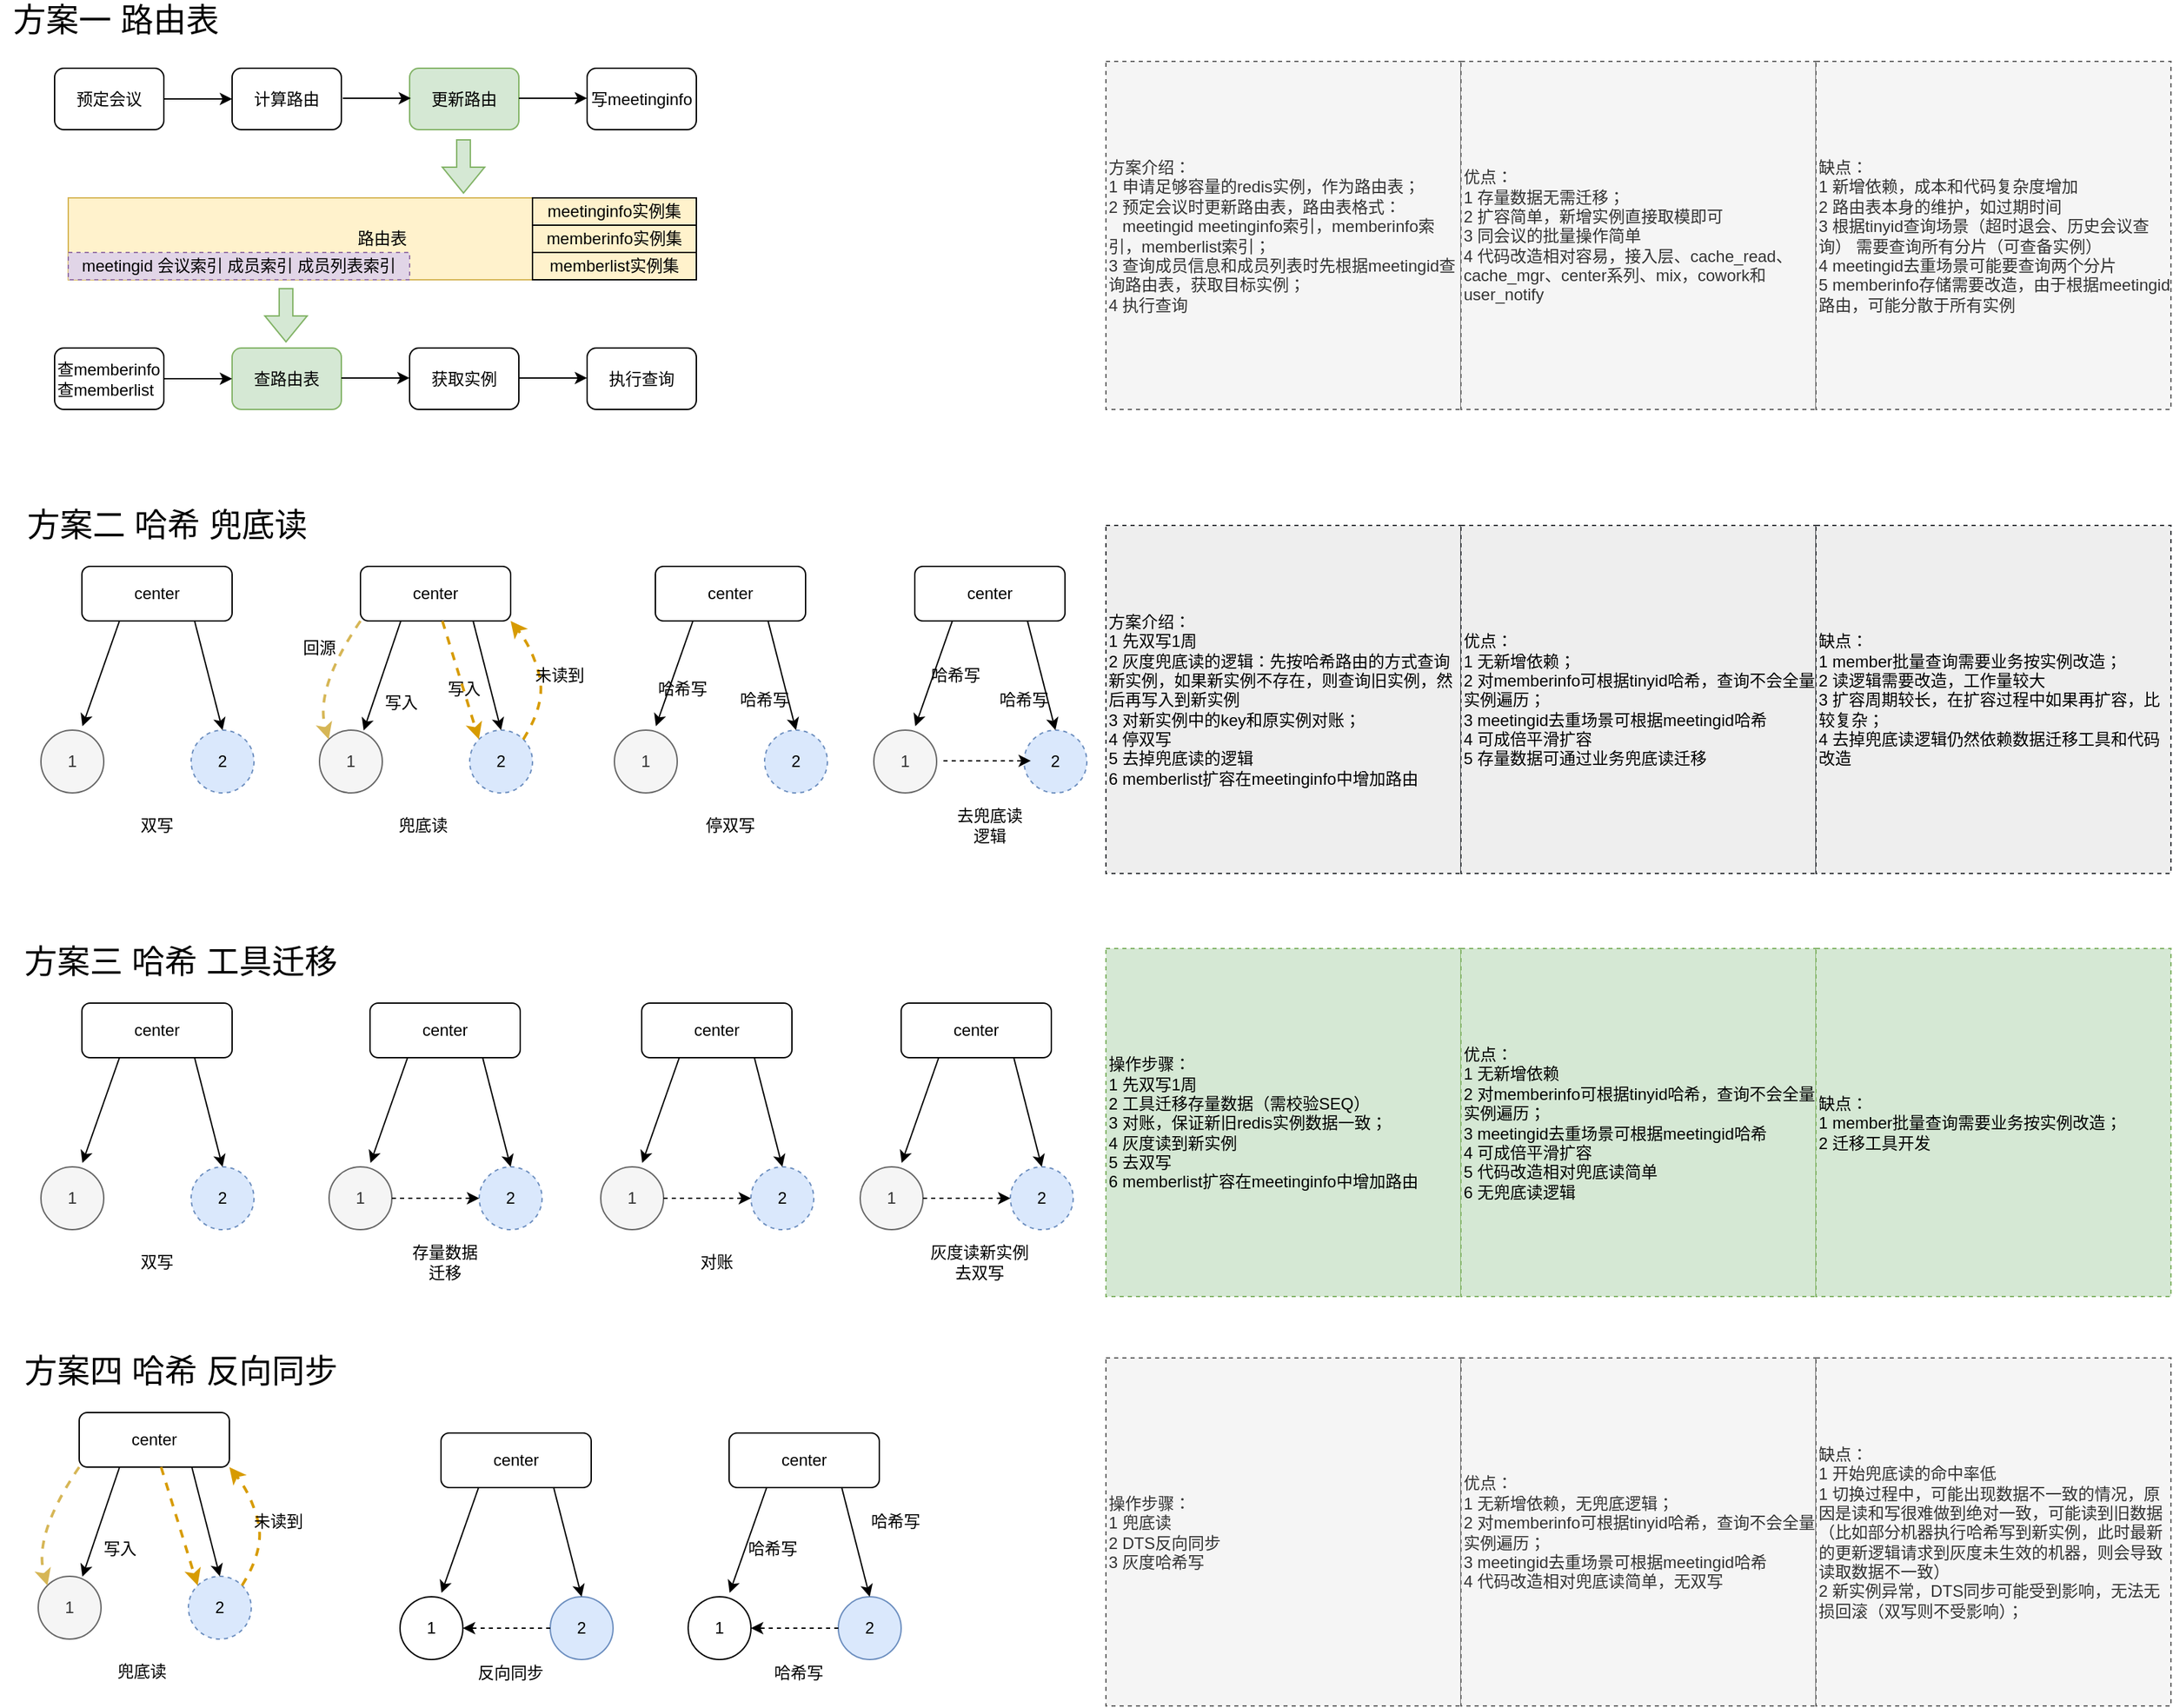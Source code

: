 <mxfile version="20.8.3" type="github">
  <diagram id="jsjYU_Txn0sp7lz1TC-h" name="第 1 页">
    <mxGraphModel dx="3185" dy="99" grid="1" gridSize="10" guides="1" tooltips="1" connect="1" arrows="1" fold="1" page="1" pageScale="1" pageWidth="827" pageHeight="1169" math="0" shadow="0">
      <root>
        <mxCell id="0" />
        <mxCell id="1" parent="0" />
        <mxCell id="DXR3qiWjVmH9UOqzKoYP-19" value="" style="rounded=0;whiteSpace=wrap;html=1;fillColor=none;strokeColor=none;dashed=1;" vertex="1" parent="1">
          <mxGeometry x="-780" y="1255" width="120" height="60" as="geometry" />
        </mxCell>
        <mxCell id="DXR3qiWjVmH9UOqzKoYP-54" value="预定会议" style="rounded=1;whiteSpace=wrap;html=1;fillColor=none;" vertex="1" parent="1">
          <mxGeometry x="-770" y="1255" width="80" height="45" as="geometry" />
        </mxCell>
        <mxCell id="DXR3qiWjVmH9UOqzKoYP-55" value="计算路由" style="rounded=1;whiteSpace=wrap;html=1;fillColor=none;" vertex="1" parent="1">
          <mxGeometry x="-640" y="1255" width="80" height="45" as="geometry" />
        </mxCell>
        <mxCell id="DXR3qiWjVmH9UOqzKoYP-56" value="更新路由" style="rounded=1;whiteSpace=wrap;html=1;fillColor=#d5e8d4;strokeColor=#82b366;" vertex="1" parent="1">
          <mxGeometry x="-510" y="1255" width="80" height="45" as="geometry" />
        </mxCell>
        <mxCell id="DXR3qiWjVmH9UOqzKoYP-57" value="写meetinginfo" style="rounded=1;whiteSpace=wrap;html=1;fillColor=none;" vertex="1" parent="1">
          <mxGeometry x="-380" y="1255" width="80" height="45" as="geometry" />
        </mxCell>
        <mxCell id="DXR3qiWjVmH9UOqzKoYP-58" value="路由表" style="rounded=0;whiteSpace=wrap;html=1;fillColor=#fff2cc;strokeColor=#d6b656;" vertex="1" parent="1">
          <mxGeometry x="-760" y="1350" width="460" height="60" as="geometry" />
        </mxCell>
        <mxCell id="DXR3qiWjVmH9UOqzKoYP-59" value="" style="shape=flexArrow;endArrow=classic;html=1;rounded=0;fillColor=#d5e8d4;strokeColor=#82b366;" edge="1" parent="1">
          <mxGeometry width="50" height="50" relative="1" as="geometry">
            <mxPoint x="-470.53" y="1307" as="sourcePoint" />
            <mxPoint x="-470.53" y="1347" as="targetPoint" />
          </mxGeometry>
        </mxCell>
        <mxCell id="DXR3qiWjVmH9UOqzKoYP-60" value="meetinginfo实例集" style="rounded=0;whiteSpace=wrap;html=1;fillColor=none;" vertex="1" parent="1">
          <mxGeometry x="-420" y="1350" width="120" height="20" as="geometry" />
        </mxCell>
        <mxCell id="DXR3qiWjVmH9UOqzKoYP-61" value="memberinfo实例集" style="rounded=0;whiteSpace=wrap;html=1;fillColor=none;" vertex="1" parent="1">
          <mxGeometry x="-420" y="1370" width="120" height="20" as="geometry" />
        </mxCell>
        <mxCell id="DXR3qiWjVmH9UOqzKoYP-62" value="memberlist实例集" style="rounded=0;whiteSpace=wrap;html=1;fillColor=none;" vertex="1" parent="1">
          <mxGeometry x="-420" y="1390" width="120" height="20" as="geometry" />
        </mxCell>
        <mxCell id="DXR3qiWjVmH9UOqzKoYP-63" value="查memberinfo查memberlist" style="rounded=1;whiteSpace=wrap;html=1;fillColor=none;align=left;" vertex="1" parent="1">
          <mxGeometry x="-770" y="1460" width="80" height="45" as="geometry" />
        </mxCell>
        <mxCell id="DXR3qiWjVmH9UOqzKoYP-64" value="查路由表" style="rounded=1;whiteSpace=wrap;html=1;fillColor=#d5e8d4;strokeColor=#82b366;" vertex="1" parent="1">
          <mxGeometry x="-640" y="1460" width="80" height="45" as="geometry" />
        </mxCell>
        <mxCell id="DXR3qiWjVmH9UOqzKoYP-65" value="" style="shape=flexArrow;endArrow=classic;html=1;rounded=0;fillColor=#d5e8d4;strokeColor=#82b366;" edge="1" parent="1">
          <mxGeometry width="50" height="50" relative="1" as="geometry">
            <mxPoint x="-600.53" y="1416" as="sourcePoint" />
            <mxPoint x="-600.53" y="1456" as="targetPoint" />
          </mxGeometry>
        </mxCell>
        <mxCell id="DXR3qiWjVmH9UOqzKoYP-66" value="meetingid 会议索引 成员索引 成员列表索引" style="rounded=0;whiteSpace=wrap;html=1;fillColor=#e1d5e7;strokeColor=#9673a6;dashed=1;" vertex="1" parent="1">
          <mxGeometry x="-760" y="1390" width="250" height="20" as="geometry" />
        </mxCell>
        <mxCell id="DXR3qiWjVmH9UOqzKoYP-67" value="" style="endArrow=classic;html=1;rounded=0;exitX=1;exitY=0.5;exitDx=0;exitDy=0;entryX=0;entryY=0.5;entryDx=0;entryDy=0;" edge="1" parent="1" source="DXR3qiWjVmH9UOqzKoYP-54" target="DXR3qiWjVmH9UOqzKoYP-55">
          <mxGeometry width="50" height="50" relative="1" as="geometry">
            <mxPoint x="-280" y="1530" as="sourcePoint" />
            <mxPoint x="-230" y="1480" as="targetPoint" />
          </mxGeometry>
        </mxCell>
        <mxCell id="DXR3qiWjVmH9UOqzKoYP-68" value="" style="endArrow=classic;html=1;rounded=0;exitX=1;exitY=0.5;exitDx=0;exitDy=0;entryX=0;entryY=0.5;entryDx=0;entryDy=0;" edge="1" parent="1">
          <mxGeometry width="50" height="50" relative="1" as="geometry">
            <mxPoint x="-559" y="1276.97" as="sourcePoint" />
            <mxPoint x="-509" y="1276.97" as="targetPoint" />
          </mxGeometry>
        </mxCell>
        <mxCell id="DXR3qiWjVmH9UOqzKoYP-69" value="" style="endArrow=classic;html=1;rounded=0;exitX=1;exitY=0.5;exitDx=0;exitDy=0;entryX=0;entryY=0.5;entryDx=0;entryDy=0;" edge="1" parent="1">
          <mxGeometry width="50" height="50" relative="1" as="geometry">
            <mxPoint x="-430" y="1276.97" as="sourcePoint" />
            <mxPoint x="-380" y="1276.97" as="targetPoint" />
          </mxGeometry>
        </mxCell>
        <mxCell id="DXR3qiWjVmH9UOqzKoYP-70" value="获取实例" style="rounded=1;whiteSpace=wrap;html=1;fillColor=none;" vertex="1" parent="1">
          <mxGeometry x="-510" y="1460" width="80" height="45" as="geometry" />
        </mxCell>
        <mxCell id="DXR3qiWjVmH9UOqzKoYP-71" value="执行查询" style="rounded=1;whiteSpace=wrap;html=1;fillColor=none;" vertex="1" parent="1">
          <mxGeometry x="-380" y="1460" width="80" height="45" as="geometry" />
        </mxCell>
        <mxCell id="DXR3qiWjVmH9UOqzKoYP-74" value="" style="endArrow=classic;html=1;rounded=0;exitX=1;exitY=0.5;exitDx=0;exitDy=0;entryX=0;entryY=0.5;entryDx=0;entryDy=0;" edge="1" parent="1" source="DXR3qiWjVmH9UOqzKoYP-63" target="DXR3qiWjVmH9UOqzKoYP-64">
          <mxGeometry width="50" height="50" relative="1" as="geometry">
            <mxPoint x="-280" y="1530" as="sourcePoint" />
            <mxPoint x="-230" y="1480" as="targetPoint" />
          </mxGeometry>
        </mxCell>
        <mxCell id="DXR3qiWjVmH9UOqzKoYP-75" value="" style="endArrow=classic;html=1;rounded=0;exitX=1;exitY=0.5;exitDx=0;exitDy=0;entryX=0;entryY=0.5;entryDx=0;entryDy=0;" edge="1" parent="1">
          <mxGeometry width="50" height="50" relative="1" as="geometry">
            <mxPoint x="-560" y="1481.97" as="sourcePoint" />
            <mxPoint x="-510" y="1481.97" as="targetPoint" />
          </mxGeometry>
        </mxCell>
        <mxCell id="DXR3qiWjVmH9UOqzKoYP-76" value="" style="endArrow=classic;html=1;rounded=0;exitX=1;exitY=0.5;exitDx=0;exitDy=0;entryX=0;entryY=0.5;entryDx=0;entryDy=0;" edge="1" parent="1">
          <mxGeometry width="50" height="50" relative="1" as="geometry">
            <mxPoint x="-430" y="1481.97" as="sourcePoint" />
            <mxPoint x="-380" y="1481.97" as="targetPoint" />
          </mxGeometry>
        </mxCell>
        <mxCell id="DXR3qiWjVmH9UOqzKoYP-77" value="center" style="rounded=1;whiteSpace=wrap;html=1;" vertex="1" parent="1">
          <mxGeometry x="-750" y="1620" width="110" height="40" as="geometry" />
        </mxCell>
        <mxCell id="DXR3qiWjVmH9UOqzKoYP-79" value="1" style="ellipse;whiteSpace=wrap;html=1;aspect=fixed;fillColor=#f5f5f5;fontColor=#333333;strokeColor=#666666;" vertex="1" parent="1">
          <mxGeometry x="-780" y="1740" width="46" height="46" as="geometry" />
        </mxCell>
        <mxCell id="DXR3qiWjVmH9UOqzKoYP-80" value="2" style="ellipse;whiteSpace=wrap;html=1;aspect=fixed;fillColor=#dae8fc;strokeColor=#6c8ebf;dashed=1;" vertex="1" parent="1">
          <mxGeometry x="-670" y="1740" width="46" height="46" as="geometry" />
        </mxCell>
        <mxCell id="DXR3qiWjVmH9UOqzKoYP-81" value="" style="endArrow=classic;html=1;rounded=0;exitX=0.25;exitY=1;exitDx=0;exitDy=0;entryX=0.66;entryY=-0.062;entryDx=0;entryDy=0;entryPerimeter=0;" edge="1" parent="1" source="DXR3qiWjVmH9UOqzKoYP-77" target="DXR3qiWjVmH9UOqzKoYP-79">
          <mxGeometry width="50" height="50" relative="1" as="geometry">
            <mxPoint x="-280" y="1620" as="sourcePoint" />
            <mxPoint x="-230" y="1570" as="targetPoint" />
          </mxGeometry>
        </mxCell>
        <mxCell id="DXR3qiWjVmH9UOqzKoYP-82" value="" style="endArrow=classic;html=1;rounded=0;exitX=0.75;exitY=1;exitDx=0;exitDy=0;entryX=0.5;entryY=0;entryDx=0;entryDy=0;" edge="1" parent="1" source="DXR3qiWjVmH9UOqzKoYP-77" target="DXR3qiWjVmH9UOqzKoYP-80">
          <mxGeometry width="50" height="50" relative="1" as="geometry">
            <mxPoint x="-712.5" y="1670" as="sourcePoint" />
            <mxPoint x="-739.64" y="1747.148" as="targetPoint" />
          </mxGeometry>
        </mxCell>
        <mxCell id="DXR3qiWjVmH9UOqzKoYP-83" value="双写" style="rounded=0;whiteSpace=wrap;html=1;fillColor=none;strokeColor=none;" vertex="1" parent="1">
          <mxGeometry x="-725" y="1800" width="60" height="20" as="geometry" />
        </mxCell>
        <mxCell id="DXR3qiWjVmH9UOqzKoYP-84" value="center" style="rounded=1;whiteSpace=wrap;html=1;fillColor=none;" vertex="1" parent="1">
          <mxGeometry x="-546" y="1620" width="110" height="40" as="geometry" />
        </mxCell>
        <mxCell id="DXR3qiWjVmH9UOqzKoYP-85" value="1" style="ellipse;whiteSpace=wrap;html=1;aspect=fixed;fillColor=#f5f5f5;fontColor=#333333;strokeColor=#666666;" vertex="1" parent="1">
          <mxGeometry x="-576" y="1740" width="46" height="46" as="geometry" />
        </mxCell>
        <mxCell id="DXR3qiWjVmH9UOqzKoYP-86" value="2" style="ellipse;whiteSpace=wrap;html=1;aspect=fixed;fillColor=#dae8fc;strokeColor=#6c8ebf;dashed=1;" vertex="1" parent="1">
          <mxGeometry x="-466" y="1740" width="46" height="46" as="geometry" />
        </mxCell>
        <mxCell id="DXR3qiWjVmH9UOqzKoYP-88" value="" style="endArrow=classic;html=1;rounded=0;exitX=0.75;exitY=1;exitDx=0;exitDy=0;entryX=0.5;entryY=0;entryDx=0;entryDy=0;" edge="1" parent="1" source="DXR3qiWjVmH9UOqzKoYP-84" target="DXR3qiWjVmH9UOqzKoYP-86">
          <mxGeometry width="50" height="50" relative="1" as="geometry">
            <mxPoint x="-508.5" y="1670" as="sourcePoint" />
            <mxPoint x="-535.64" y="1747.148" as="targetPoint" />
          </mxGeometry>
        </mxCell>
        <mxCell id="DXR3qiWjVmH9UOqzKoYP-89" value="兜底读" style="rounded=0;whiteSpace=wrap;html=1;fillColor=none;strokeColor=none;" vertex="1" parent="1">
          <mxGeometry x="-530" y="1800" width="60" height="20" as="geometry" />
        </mxCell>
        <mxCell id="DXR3qiWjVmH9UOqzKoYP-90" value="" style="curved=1;endArrow=classic;html=1;rounded=0;exitX=1;exitY=0;exitDx=0;exitDy=0;entryX=1;entryY=1;entryDx=0;entryDy=0;dashed=1;strokeWidth=2;fillColor=#ffe6cc;strokeColor=#d79b00;" edge="1" parent="1" source="DXR3qiWjVmH9UOqzKoYP-86" target="DXR3qiWjVmH9UOqzKoYP-84">
          <mxGeometry width="50" height="50" relative="1" as="geometry">
            <mxPoint x="-280" y="1620" as="sourcePoint" />
            <mxPoint x="-230" y="1570" as="targetPoint" />
            <Array as="points">
              <mxPoint x="-410" y="1720" />
              <mxPoint x="-420" y="1680" />
            </Array>
          </mxGeometry>
        </mxCell>
        <mxCell id="DXR3qiWjVmH9UOqzKoYP-91" value="" style="curved=1;endArrow=classic;html=1;rounded=0;dashed=1;exitX=0;exitY=1;exitDx=0;exitDy=0;entryX=0;entryY=0;entryDx=0;entryDy=0;strokeWidth=2;fillColor=#fff2cc;strokeColor=#d6b656;" edge="1" parent="1" source="DXR3qiWjVmH9UOqzKoYP-84" target="DXR3qiWjVmH9UOqzKoYP-85">
          <mxGeometry width="50" height="50" relative="1" as="geometry">
            <mxPoint x="-280" y="1620" as="sourcePoint" />
            <mxPoint x="-230" y="1570" as="targetPoint" />
            <Array as="points">
              <mxPoint x="-580" y="1710" />
            </Array>
          </mxGeometry>
        </mxCell>
        <mxCell id="DXR3qiWjVmH9UOqzKoYP-92" value="未读到" style="rounded=0;whiteSpace=wrap;html=1;fillColor=none;strokeColor=none;" vertex="1" parent="1">
          <mxGeometry x="-430" y="1690" width="60" height="20" as="geometry" />
        </mxCell>
        <mxCell id="DXR3qiWjVmH9UOqzKoYP-93" value="回源" style="rounded=0;whiteSpace=wrap;html=1;fillColor=none;strokeColor=none;" vertex="1" parent="1">
          <mxGeometry x="-606" y="1670" width="60" height="20" as="geometry" />
        </mxCell>
        <mxCell id="DXR3qiWjVmH9UOqzKoYP-96" value="写入" style="rounded=0;whiteSpace=wrap;html=1;fillColor=none;strokeColor=none;" vertex="1" parent="1">
          <mxGeometry x="-500" y="1700" width="60" height="20" as="geometry" />
        </mxCell>
        <mxCell id="DXR3qiWjVmH9UOqzKoYP-97" value="center" style="rounded=1;whiteSpace=wrap;html=1;fillColor=none;" vertex="1" parent="1">
          <mxGeometry x="-750" y="1940" width="110" height="40" as="geometry" />
        </mxCell>
        <mxCell id="DXR3qiWjVmH9UOqzKoYP-98" value="1" style="ellipse;whiteSpace=wrap;html=1;aspect=fixed;fillColor=#f5f5f5;fontColor=#333333;strokeColor=#666666;" vertex="1" parent="1">
          <mxGeometry x="-780" y="2060" width="46" height="46" as="geometry" />
        </mxCell>
        <mxCell id="DXR3qiWjVmH9UOqzKoYP-99" value="2" style="ellipse;whiteSpace=wrap;html=1;aspect=fixed;fillColor=#dae8fc;strokeColor=#6c8ebf;dashed=1;" vertex="1" parent="1">
          <mxGeometry x="-670" y="2060" width="46" height="46" as="geometry" />
        </mxCell>
        <mxCell id="DXR3qiWjVmH9UOqzKoYP-100" value="" style="endArrow=classic;html=1;rounded=0;exitX=0.25;exitY=1;exitDx=0;exitDy=0;entryX=0.66;entryY=-0.062;entryDx=0;entryDy=0;entryPerimeter=0;" edge="1" parent="1" source="DXR3qiWjVmH9UOqzKoYP-97" target="DXR3qiWjVmH9UOqzKoYP-98">
          <mxGeometry width="50" height="50" relative="1" as="geometry">
            <mxPoint x="-280" y="1940" as="sourcePoint" />
            <mxPoint x="-230" y="1890" as="targetPoint" />
          </mxGeometry>
        </mxCell>
        <mxCell id="DXR3qiWjVmH9UOqzKoYP-101" value="" style="endArrow=classic;html=1;rounded=0;exitX=0.75;exitY=1;exitDx=0;exitDy=0;entryX=0.5;entryY=0;entryDx=0;entryDy=0;" edge="1" parent="1" source="DXR3qiWjVmH9UOqzKoYP-97" target="DXR3qiWjVmH9UOqzKoYP-99">
          <mxGeometry width="50" height="50" relative="1" as="geometry">
            <mxPoint x="-712.5" y="1990" as="sourcePoint" />
            <mxPoint x="-739.64" y="2067.148" as="targetPoint" />
          </mxGeometry>
        </mxCell>
        <mxCell id="DXR3qiWjVmH9UOqzKoYP-102" value="双写" style="rounded=0;whiteSpace=wrap;html=1;fillColor=none;strokeColor=none;" vertex="1" parent="1">
          <mxGeometry x="-725" y="2120" width="60" height="20" as="geometry" />
        </mxCell>
        <mxCell id="DXR3qiWjVmH9UOqzKoYP-113" value="center" style="rounded=1;whiteSpace=wrap;html=1;fillColor=none;" vertex="1" parent="1">
          <mxGeometry x="-539" y="1940" width="110" height="40" as="geometry" />
        </mxCell>
        <mxCell id="DXR3qiWjVmH9UOqzKoYP-114" value="1" style="ellipse;whiteSpace=wrap;html=1;aspect=fixed;fillColor=#f5f5f5;fontColor=#333333;strokeColor=#666666;" vertex="1" parent="1">
          <mxGeometry x="-569" y="2060" width="46" height="46" as="geometry" />
        </mxCell>
        <mxCell id="DXR3qiWjVmH9UOqzKoYP-115" value="2" style="ellipse;whiteSpace=wrap;html=1;aspect=fixed;fillColor=#dae8fc;strokeColor=#6c8ebf;dashed=1;" vertex="1" parent="1">
          <mxGeometry x="-459" y="2060" width="46" height="46" as="geometry" />
        </mxCell>
        <mxCell id="DXR3qiWjVmH9UOqzKoYP-116" value="" style="endArrow=classic;html=1;rounded=0;exitX=0.25;exitY=1;exitDx=0;exitDy=0;entryX=0.66;entryY=-0.062;entryDx=0;entryDy=0;entryPerimeter=0;" edge="1" parent="1" source="DXR3qiWjVmH9UOqzKoYP-113" target="DXR3qiWjVmH9UOqzKoYP-114">
          <mxGeometry width="50" height="50" relative="1" as="geometry">
            <mxPoint x="-69" y="1940" as="sourcePoint" />
            <mxPoint x="-19" y="1890" as="targetPoint" />
          </mxGeometry>
        </mxCell>
        <mxCell id="DXR3qiWjVmH9UOqzKoYP-117" value="" style="endArrow=classic;html=1;rounded=0;exitX=0.75;exitY=1;exitDx=0;exitDy=0;entryX=0.5;entryY=0;entryDx=0;entryDy=0;" edge="1" parent="1" source="DXR3qiWjVmH9UOqzKoYP-113" target="DXR3qiWjVmH9UOqzKoYP-115">
          <mxGeometry width="50" height="50" relative="1" as="geometry">
            <mxPoint x="-501.5" y="1990" as="sourcePoint" />
            <mxPoint x="-528.64" y="2067.148" as="targetPoint" />
          </mxGeometry>
        </mxCell>
        <mxCell id="DXR3qiWjVmH9UOqzKoYP-118" value="存量数据迁移" style="rounded=0;whiteSpace=wrap;html=1;fillColor=none;strokeColor=none;" vertex="1" parent="1">
          <mxGeometry x="-514" y="2120" width="60" height="20" as="geometry" />
        </mxCell>
        <mxCell id="DXR3qiWjVmH9UOqzKoYP-120" value="" style="endArrow=classic;html=1;rounded=0;dashed=1;exitX=1;exitY=0.5;exitDx=0;exitDy=0;entryX=0;entryY=0.5;entryDx=0;entryDy=0;" edge="1" parent="1" source="DXR3qiWjVmH9UOqzKoYP-114" target="DXR3qiWjVmH9UOqzKoYP-115">
          <mxGeometry width="50" height="50" relative="1" as="geometry">
            <mxPoint x="-280" y="1900" as="sourcePoint" />
            <mxPoint x="-230" y="1850" as="targetPoint" />
          </mxGeometry>
        </mxCell>
        <mxCell id="DXR3qiWjVmH9UOqzKoYP-121" value="center" style="rounded=1;whiteSpace=wrap;html=1;fillColor=none;" vertex="1" parent="1">
          <mxGeometry x="-330" y="1620" width="110" height="40" as="geometry" />
        </mxCell>
        <mxCell id="DXR3qiWjVmH9UOqzKoYP-122" value="1" style="ellipse;whiteSpace=wrap;html=1;aspect=fixed;fillColor=#f5f5f5;fontColor=#333333;strokeColor=#666666;" vertex="1" parent="1">
          <mxGeometry x="-360" y="1740" width="46" height="46" as="geometry" />
        </mxCell>
        <mxCell id="DXR3qiWjVmH9UOqzKoYP-123" value="2" style="ellipse;whiteSpace=wrap;html=1;aspect=fixed;fillColor=#dae8fc;strokeColor=#6c8ebf;dashed=1;" vertex="1" parent="1">
          <mxGeometry x="-250" y="1740" width="46" height="46" as="geometry" />
        </mxCell>
        <mxCell id="DXR3qiWjVmH9UOqzKoYP-124" value="" style="endArrow=classic;html=1;rounded=0;exitX=0.25;exitY=1;exitDx=0;exitDy=0;entryX=0.66;entryY=-0.062;entryDx=0;entryDy=0;entryPerimeter=0;" edge="1" parent="1" source="DXR3qiWjVmH9UOqzKoYP-121" target="DXR3qiWjVmH9UOqzKoYP-122">
          <mxGeometry width="50" height="50" relative="1" as="geometry">
            <mxPoint x="140" y="1620" as="sourcePoint" />
            <mxPoint x="190" y="1570" as="targetPoint" />
          </mxGeometry>
        </mxCell>
        <mxCell id="DXR3qiWjVmH9UOqzKoYP-125" value="" style="endArrow=classic;html=1;rounded=0;exitX=0.75;exitY=1;exitDx=0;exitDy=0;entryX=0.5;entryY=0;entryDx=0;entryDy=0;" edge="1" parent="1" source="DXR3qiWjVmH9UOqzKoYP-121" target="DXR3qiWjVmH9UOqzKoYP-123">
          <mxGeometry width="50" height="50" relative="1" as="geometry">
            <mxPoint x="-292.5" y="1670" as="sourcePoint" />
            <mxPoint x="-319.64" y="1747.148" as="targetPoint" />
          </mxGeometry>
        </mxCell>
        <mxCell id="DXR3qiWjVmH9UOqzKoYP-126" value="停双写" style="rounded=0;whiteSpace=wrap;html=1;fillColor=none;strokeColor=none;" vertex="1" parent="1">
          <mxGeometry x="-305" y="1800" width="60" height="20" as="geometry" />
        </mxCell>
        <mxCell id="DXR3qiWjVmH9UOqzKoYP-127" value="center" style="rounded=1;whiteSpace=wrap;html=1;fillColor=none;" vertex="1" parent="1">
          <mxGeometry x="-340" y="1940" width="110" height="40" as="geometry" />
        </mxCell>
        <mxCell id="DXR3qiWjVmH9UOqzKoYP-128" value="1" style="ellipse;whiteSpace=wrap;html=1;aspect=fixed;fillColor=#f5f5f5;fontColor=#333333;strokeColor=#666666;" vertex="1" parent="1">
          <mxGeometry x="-370" y="2060" width="46" height="46" as="geometry" />
        </mxCell>
        <mxCell id="DXR3qiWjVmH9UOqzKoYP-129" value="2" style="ellipse;whiteSpace=wrap;html=1;aspect=fixed;fillColor=#dae8fc;strokeColor=#6c8ebf;dashed=1;" vertex="1" parent="1">
          <mxGeometry x="-260" y="2060" width="46" height="46" as="geometry" />
        </mxCell>
        <mxCell id="DXR3qiWjVmH9UOqzKoYP-130" value="" style="endArrow=classic;html=1;rounded=0;exitX=0.25;exitY=1;exitDx=0;exitDy=0;entryX=0.66;entryY=-0.062;entryDx=0;entryDy=0;entryPerimeter=0;" edge="1" parent="1" source="DXR3qiWjVmH9UOqzKoYP-127" target="DXR3qiWjVmH9UOqzKoYP-128">
          <mxGeometry width="50" height="50" relative="1" as="geometry">
            <mxPoint x="130" y="1940" as="sourcePoint" />
            <mxPoint x="180" y="1890" as="targetPoint" />
          </mxGeometry>
        </mxCell>
        <mxCell id="DXR3qiWjVmH9UOqzKoYP-131" value="" style="endArrow=classic;html=1;rounded=0;exitX=0.75;exitY=1;exitDx=0;exitDy=0;entryX=0.5;entryY=0;entryDx=0;entryDy=0;" edge="1" parent="1" source="DXR3qiWjVmH9UOqzKoYP-127" target="DXR3qiWjVmH9UOqzKoYP-129">
          <mxGeometry width="50" height="50" relative="1" as="geometry">
            <mxPoint x="-302.5" y="1990" as="sourcePoint" />
            <mxPoint x="-329.64" y="2067.148" as="targetPoint" />
          </mxGeometry>
        </mxCell>
        <mxCell id="DXR3qiWjVmH9UOqzKoYP-132" value="对账" style="rounded=0;whiteSpace=wrap;html=1;fillColor=none;strokeColor=none;" vertex="1" parent="1">
          <mxGeometry x="-315" y="2120" width="60" height="20" as="geometry" />
        </mxCell>
        <mxCell id="DXR3qiWjVmH9UOqzKoYP-133" value="" style="endArrow=classic;html=1;rounded=0;dashed=1;exitX=1;exitY=0.5;exitDx=0;exitDy=0;entryX=0;entryY=0.5;entryDx=0;entryDy=0;" edge="1" parent="1" source="DXR3qiWjVmH9UOqzKoYP-128" target="DXR3qiWjVmH9UOqzKoYP-129">
          <mxGeometry width="50" height="50" relative="1" as="geometry">
            <mxPoint x="-81" y="1900" as="sourcePoint" />
            <mxPoint x="-31" y="1850" as="targetPoint" />
          </mxGeometry>
        </mxCell>
        <mxCell id="DXR3qiWjVmH9UOqzKoYP-134" value="center" style="rounded=1;whiteSpace=wrap;html=1;fillColor=none;" vertex="1" parent="1">
          <mxGeometry x="-140" y="1620" width="110" height="40" as="geometry" />
        </mxCell>
        <mxCell id="DXR3qiWjVmH9UOqzKoYP-135" value="1" style="ellipse;whiteSpace=wrap;html=1;aspect=fixed;fillColor=#f5f5f5;fontColor=#333333;strokeColor=#666666;" vertex="1" parent="1">
          <mxGeometry x="-170" y="1740" width="46" height="46" as="geometry" />
        </mxCell>
        <mxCell id="DXR3qiWjVmH9UOqzKoYP-136" value="2" style="ellipse;whiteSpace=wrap;html=1;aspect=fixed;fillColor=#dae8fc;strokeColor=#6c8ebf;dashed=1;" vertex="1" parent="1">
          <mxGeometry x="-60" y="1740" width="46" height="46" as="geometry" />
        </mxCell>
        <mxCell id="DXR3qiWjVmH9UOqzKoYP-137" value="" style="endArrow=classic;html=1;rounded=0;exitX=0.25;exitY=1;exitDx=0;exitDy=0;entryX=0.66;entryY=-0.062;entryDx=0;entryDy=0;entryPerimeter=0;" edge="1" parent="1" source="DXR3qiWjVmH9UOqzKoYP-134" target="DXR3qiWjVmH9UOqzKoYP-135">
          <mxGeometry width="50" height="50" relative="1" as="geometry">
            <mxPoint x="330" y="1620" as="sourcePoint" />
            <mxPoint x="380" y="1570" as="targetPoint" />
          </mxGeometry>
        </mxCell>
        <mxCell id="DXR3qiWjVmH9UOqzKoYP-138" value="" style="endArrow=classic;html=1;rounded=0;exitX=0.75;exitY=1;exitDx=0;exitDy=0;entryX=0.5;entryY=0;entryDx=0;entryDy=0;" edge="1" parent="1" source="DXR3qiWjVmH9UOqzKoYP-134" target="DXR3qiWjVmH9UOqzKoYP-136">
          <mxGeometry width="50" height="50" relative="1" as="geometry">
            <mxPoint x="-102.5" y="1670" as="sourcePoint" />
            <mxPoint x="-129.64" y="1747.148" as="targetPoint" />
          </mxGeometry>
        </mxCell>
        <mxCell id="DXR3qiWjVmH9UOqzKoYP-139" value="去兜底读逻辑" style="rounded=0;whiteSpace=wrap;html=1;fillColor=none;strokeColor=none;" vertex="1" parent="1">
          <mxGeometry x="-115" y="1800" width="60" height="20" as="geometry" />
        </mxCell>
        <mxCell id="DXR3qiWjVmH9UOqzKoYP-140" value="" style="endArrow=classic;html=1;rounded=0;dashed=1;exitX=1;exitY=0.5;exitDx=0;exitDy=0;entryX=0;entryY=0.5;entryDx=0;entryDy=0;" edge="1" parent="1">
          <mxGeometry width="50" height="50" relative="1" as="geometry">
            <mxPoint x="-119.0" y="1762.47" as="sourcePoint" />
            <mxPoint x="-55.0" y="1762.47" as="targetPoint" />
          </mxGeometry>
        </mxCell>
        <mxCell id="DXR3qiWjVmH9UOqzKoYP-141" value="center" style="rounded=1;whiteSpace=wrap;html=1;fillColor=none;" vertex="1" parent="1">
          <mxGeometry x="-150" y="1940" width="110" height="40" as="geometry" />
        </mxCell>
        <mxCell id="DXR3qiWjVmH9UOqzKoYP-142" value="1" style="ellipse;whiteSpace=wrap;html=1;aspect=fixed;fillColor=#f5f5f5;fontColor=#333333;strokeColor=#666666;" vertex="1" parent="1">
          <mxGeometry x="-180" y="2060" width="46" height="46" as="geometry" />
        </mxCell>
        <mxCell id="DXR3qiWjVmH9UOqzKoYP-143" value="2" style="ellipse;whiteSpace=wrap;html=1;aspect=fixed;fillColor=#dae8fc;strokeColor=#6c8ebf;dashed=1;" vertex="1" parent="1">
          <mxGeometry x="-70" y="2060" width="46" height="46" as="geometry" />
        </mxCell>
        <mxCell id="DXR3qiWjVmH9UOqzKoYP-144" value="" style="endArrow=classic;html=1;rounded=0;exitX=0.25;exitY=1;exitDx=0;exitDy=0;entryX=0.66;entryY=-0.062;entryDx=0;entryDy=0;entryPerimeter=0;" edge="1" parent="1" source="DXR3qiWjVmH9UOqzKoYP-141" target="DXR3qiWjVmH9UOqzKoYP-142">
          <mxGeometry width="50" height="50" relative="1" as="geometry">
            <mxPoint x="320" y="1940" as="sourcePoint" />
            <mxPoint x="370" y="1890" as="targetPoint" />
          </mxGeometry>
        </mxCell>
        <mxCell id="DXR3qiWjVmH9UOqzKoYP-145" value="" style="endArrow=classic;html=1;rounded=0;exitX=0.75;exitY=1;exitDx=0;exitDy=0;entryX=0.5;entryY=0;entryDx=0;entryDy=0;" edge="1" parent="1" source="DXR3qiWjVmH9UOqzKoYP-141" target="DXR3qiWjVmH9UOqzKoYP-143">
          <mxGeometry width="50" height="50" relative="1" as="geometry">
            <mxPoint x="-112.5" y="1990" as="sourcePoint" />
            <mxPoint x="-139.64" y="2067.148" as="targetPoint" />
          </mxGeometry>
        </mxCell>
        <mxCell id="DXR3qiWjVmH9UOqzKoYP-146" value="灰度读新实例&lt;br&gt;去双写" style="rounded=0;whiteSpace=wrap;html=1;fillColor=none;strokeColor=none;" vertex="1" parent="1">
          <mxGeometry x="-140" y="2120" width="95" height="20" as="geometry" />
        </mxCell>
        <mxCell id="DXR3qiWjVmH9UOqzKoYP-147" value="" style="endArrow=classic;html=1;rounded=0;dashed=1;exitX=1;exitY=0.5;exitDx=0;exitDy=0;entryX=0;entryY=0.5;entryDx=0;entryDy=0;" edge="1" parent="1" source="DXR3qiWjVmH9UOqzKoYP-142" target="DXR3qiWjVmH9UOqzKoYP-143">
          <mxGeometry width="50" height="50" relative="1" as="geometry">
            <mxPoint x="109" y="1900" as="sourcePoint" />
            <mxPoint x="159" y="1850" as="targetPoint" />
          </mxGeometry>
        </mxCell>
        <mxCell id="DXR3qiWjVmH9UOqzKoYP-148" value="center" style="rounded=1;whiteSpace=wrap;html=1;fillColor=none;" vertex="1" parent="1">
          <mxGeometry x="-487" y="2255" width="110" height="40" as="geometry" />
        </mxCell>
        <mxCell id="DXR3qiWjVmH9UOqzKoYP-149" value="1" style="ellipse;whiteSpace=wrap;html=1;aspect=fixed;fillColor=none;" vertex="1" parent="1">
          <mxGeometry x="-517" y="2375" width="46" height="46" as="geometry" />
        </mxCell>
        <mxCell id="DXR3qiWjVmH9UOqzKoYP-150" value="2" style="ellipse;whiteSpace=wrap;html=1;aspect=fixed;fillColor=#dae8fc;strokeColor=#6c8ebf;" vertex="1" parent="1">
          <mxGeometry x="-407" y="2375" width="46" height="46" as="geometry" />
        </mxCell>
        <mxCell id="DXR3qiWjVmH9UOqzKoYP-151" value="" style="endArrow=classic;html=1;rounded=0;exitX=0.25;exitY=1;exitDx=0;exitDy=0;entryX=0.66;entryY=-0.062;entryDx=0;entryDy=0;entryPerimeter=0;" edge="1" parent="1" source="DXR3qiWjVmH9UOqzKoYP-148" target="DXR3qiWjVmH9UOqzKoYP-149">
          <mxGeometry width="50" height="50" relative="1" as="geometry">
            <mxPoint x="-17" y="2255" as="sourcePoint" />
            <mxPoint x="33" y="2205" as="targetPoint" />
          </mxGeometry>
        </mxCell>
        <mxCell id="DXR3qiWjVmH9UOqzKoYP-152" value="" style="endArrow=classic;html=1;rounded=0;exitX=0.75;exitY=1;exitDx=0;exitDy=0;entryX=0.5;entryY=0;entryDx=0;entryDy=0;" edge="1" parent="1" source="DXR3qiWjVmH9UOqzKoYP-148" target="DXR3qiWjVmH9UOqzKoYP-150">
          <mxGeometry width="50" height="50" relative="1" as="geometry">
            <mxPoint x="-449.5" y="2305" as="sourcePoint" />
            <mxPoint x="-476.64" y="2382.148" as="targetPoint" />
          </mxGeometry>
        </mxCell>
        <mxCell id="DXR3qiWjVmH9UOqzKoYP-153" value="反向同步" style="rounded=0;whiteSpace=wrap;html=1;fillColor=none;strokeColor=none;" vertex="1" parent="1">
          <mxGeometry x="-466" y="2421" width="60" height="20" as="geometry" />
        </mxCell>
        <mxCell id="DXR3qiWjVmH9UOqzKoYP-154" value="" style="endArrow=classic;html=1;rounded=0;dashed=1;entryX=1;entryY=0.5;entryDx=0;entryDy=0;exitX=0;exitY=0.5;exitDx=0;exitDy=0;" edge="1" parent="1" source="DXR3qiWjVmH9UOqzKoYP-150" target="DXR3qiWjVmH9UOqzKoYP-149">
          <mxGeometry width="50" height="50" relative="1" as="geometry">
            <mxPoint x="-417" y="2398" as="sourcePoint" />
            <mxPoint x="-186.0" y="2108" as="targetPoint" />
          </mxGeometry>
        </mxCell>
        <mxCell id="DXR3qiWjVmH9UOqzKoYP-156" value="center" style="rounded=1;whiteSpace=wrap;html=1;fillColor=none;" vertex="1" parent="1">
          <mxGeometry x="-276" y="2255" width="110" height="40" as="geometry" />
        </mxCell>
        <mxCell id="DXR3qiWjVmH9UOqzKoYP-157" value="1" style="ellipse;whiteSpace=wrap;html=1;aspect=fixed;fillColor=none;" vertex="1" parent="1">
          <mxGeometry x="-306" y="2375" width="46" height="46" as="geometry" />
        </mxCell>
        <mxCell id="DXR3qiWjVmH9UOqzKoYP-158" value="2" style="ellipse;whiteSpace=wrap;html=1;aspect=fixed;fillColor=#dae8fc;strokeColor=#6c8ebf;" vertex="1" parent="1">
          <mxGeometry x="-196" y="2375" width="46" height="46" as="geometry" />
        </mxCell>
        <mxCell id="DXR3qiWjVmH9UOqzKoYP-159" value="" style="endArrow=classic;html=1;rounded=0;exitX=0.25;exitY=1;exitDx=0;exitDy=0;entryX=0.66;entryY=-0.062;entryDx=0;entryDy=0;entryPerimeter=0;" edge="1" parent="1" source="DXR3qiWjVmH9UOqzKoYP-156" target="DXR3qiWjVmH9UOqzKoYP-157">
          <mxGeometry width="50" height="50" relative="1" as="geometry">
            <mxPoint x="194" y="2255" as="sourcePoint" />
            <mxPoint x="244" y="2205" as="targetPoint" />
          </mxGeometry>
        </mxCell>
        <mxCell id="DXR3qiWjVmH9UOqzKoYP-160" value="" style="endArrow=classic;html=1;rounded=0;exitX=0.75;exitY=1;exitDx=0;exitDy=0;entryX=0.5;entryY=0;entryDx=0;entryDy=0;" edge="1" parent="1" source="DXR3qiWjVmH9UOqzKoYP-156" target="DXR3qiWjVmH9UOqzKoYP-158">
          <mxGeometry width="50" height="50" relative="1" as="geometry">
            <mxPoint x="-238.5" y="2305" as="sourcePoint" />
            <mxPoint x="-265.64" y="2382.148" as="targetPoint" />
          </mxGeometry>
        </mxCell>
        <mxCell id="DXR3qiWjVmH9UOqzKoYP-161" value="哈希写" style="rounded=0;whiteSpace=wrap;html=1;fillColor=none;strokeColor=none;" vertex="1" parent="1">
          <mxGeometry x="-255" y="2421" width="60" height="20" as="geometry" />
        </mxCell>
        <mxCell id="DXR3qiWjVmH9UOqzKoYP-162" value="" style="endArrow=classic;html=1;rounded=0;dashed=1;entryX=1;entryY=0.5;entryDx=0;entryDy=0;exitX=0;exitY=0.5;exitDx=0;exitDy=0;" edge="1" parent="1" source="DXR3qiWjVmH9UOqzKoYP-158" target="DXR3qiWjVmH9UOqzKoYP-157">
          <mxGeometry width="50" height="50" relative="1" as="geometry">
            <mxPoint x="-206" y="2398" as="sourcePoint" />
            <mxPoint x="25.0" y="2108" as="targetPoint" />
          </mxGeometry>
        </mxCell>
        <mxCell id="DXR3qiWjVmH9UOqzKoYP-163" value="方案介绍：&lt;br&gt;1 申请足够容量的redis实例，作为路由表；&lt;br&gt;2 预定会议时更新路由表，路由表格式：&lt;br&gt;&amp;nbsp; &amp;nbsp;meetingid meetinginfo索引，memberinfo索引，memberlist索引；&lt;br&gt;3 查询成员信息和成员列表时先根据meetingid查询路由表，获取目标实例；&lt;br&gt;4 执行查询" style="rounded=0;whiteSpace=wrap;html=1;fillColor=#f5f5f5;dashed=1;align=left;fontColor=#333333;strokeColor=#666666;" vertex="1" parent="1">
          <mxGeometry y="1250" width="260" height="255" as="geometry" />
        </mxCell>
        <mxCell id="DXR3qiWjVmH9UOqzKoYP-164" value="优点：&lt;br&gt;1 存量数据无需迁移；&lt;br&gt;2 扩容简单，新增实例直接取模即可&lt;br&gt;3 同会议的批量操作简单&lt;br&gt;4 代码改造相对容易，接入层、cache_read、cache_mgr、center系列、mix，cowork和user_notify" style="rounded=0;whiteSpace=wrap;html=1;fillColor=#f5f5f5;dashed=1;align=left;fontColor=#333333;strokeColor=#666666;" vertex="1" parent="1">
          <mxGeometry x="260" y="1250" width="260" height="255" as="geometry" />
        </mxCell>
        <mxCell id="DXR3qiWjVmH9UOqzKoYP-165" value="缺点：&lt;br&gt;1 新增依赖，成本和代码复杂度增加&lt;br&gt;2 路由表本身的维护，如过期时间&lt;br&gt;3 根据tinyid查询场景（超时退会、历史会议查询） 需要查询所有分片（可查备实例）&lt;br&gt;4 meetingid去重场景可能要查询两个分片&lt;br&gt;5 memberinfo存储需要改造，由于根据meetingid路由，可能分散于所有实例" style="rounded=0;whiteSpace=wrap;html=1;fillColor=#f5f5f5;dashed=1;align=left;fontColor=#333333;strokeColor=#666666;" vertex="1" parent="1">
          <mxGeometry x="520" y="1250" width="260" height="255" as="geometry" />
        </mxCell>
        <mxCell id="DXR3qiWjVmH9UOqzKoYP-166" value="方案介绍：&lt;br&gt;1 先双写1周&lt;br&gt;2 灰度兜底读的逻辑：先按哈希路由的方式查询新实例，如果新实例不存在，则查询旧实例，然后再写入到新实例&lt;br&gt;3 对新实例中的key和原实例对账；&lt;br&gt;4 停双写&lt;br&gt;5 去掉兜底读的逻辑&lt;br&gt;6 memberlist扩容在meetinginfo中增加路由" style="rounded=0;whiteSpace=wrap;html=1;fillColor=#eeeeee;dashed=1;align=left;strokeColor=#36393d;" vertex="1" parent="1">
          <mxGeometry y="1590" width="260" height="255" as="geometry" />
        </mxCell>
        <mxCell id="DXR3qiWjVmH9UOqzKoYP-167" value="优点：&lt;br&gt;1 无新增依赖；&lt;br&gt;2 对memberinfo可根据tinyid哈希，查询不会全量实例遍历；&lt;br&gt;3 meetingid去重场景可根据meetingid哈希&lt;br&gt;4 可成倍平滑扩容&lt;br&gt;5 存量数据可通过业务兜底读迁移" style="rounded=0;whiteSpace=wrap;html=1;fillColor=#eeeeee;dashed=1;align=left;strokeColor=#36393d;" vertex="1" parent="1">
          <mxGeometry x="260" y="1590" width="260" height="255" as="geometry" />
        </mxCell>
        <mxCell id="DXR3qiWjVmH9UOqzKoYP-168" value="缺点：&lt;br&gt;1 member批量查询需要业务按实例改造；&lt;br&gt;2 读逻辑需要改造，工作量较大&lt;br&gt;3 扩容周期较长，在扩容过程中如果再扩容，比较复杂；&lt;br&gt;4 去掉兜底读逻辑仍然依赖数据迁移工具和代码改造" style="rounded=0;whiteSpace=wrap;html=1;fillColor=#eeeeee;dashed=1;align=left;strokeColor=#36393d;" vertex="1" parent="1">
          <mxGeometry x="520" y="1590" width="260" height="255" as="geometry" />
        </mxCell>
        <mxCell id="DXR3qiWjVmH9UOqzKoYP-169" value="操作步骤：&lt;br&gt;1 先双写1周&lt;br&gt;2 工具迁移存量数据（需校验SEQ）&lt;br&gt;3 对账，保证新旧redis实例数据一致；&lt;br&gt;4 灰度读到新实例&lt;br&gt;5 去双写&lt;br&gt;6 memberlist扩容在meetinginfo中增加路由" style="rounded=0;whiteSpace=wrap;html=1;fillColor=#d5e8d4;dashed=1;align=left;strokeColor=#82b366;" vertex="1" parent="1">
          <mxGeometry y="1900" width="260" height="255" as="geometry" />
        </mxCell>
        <mxCell id="DXR3qiWjVmH9UOqzKoYP-170" value="优点：&lt;br&gt;1 无新增依赖&lt;br&gt;2 对memberinfo可根据tinyid哈希，查询不会全量实例遍历；&lt;br&gt;3 meetingid去重场景可根据meetingid哈希&lt;br&gt;4 可成倍平滑扩容&lt;br&gt;5 代码改造相对兜底读简单&lt;br&gt;6 无兜底读逻辑" style="rounded=0;whiteSpace=wrap;html=1;fillColor=#d5e8d4;dashed=1;align=left;strokeColor=#82b366;" vertex="1" parent="1">
          <mxGeometry x="260" y="1900" width="260" height="255" as="geometry" />
        </mxCell>
        <mxCell id="DXR3qiWjVmH9UOqzKoYP-171" value="缺点：&lt;br&gt;1 member批量查询需要业务按实例改造；&lt;br&gt;2 迁移工具开发" style="rounded=0;whiteSpace=wrap;html=1;fillColor=#d5e8d4;dashed=1;align=left;strokeColor=#82b366;" vertex="1" parent="1">
          <mxGeometry x="520" y="1900" width="260" height="255" as="geometry" />
        </mxCell>
        <mxCell id="DXR3qiWjVmH9UOqzKoYP-172" value="操作步骤：&lt;br&gt;1 兜底读&lt;br&gt;2 DTS反向同步&lt;br&gt;3 灰度哈希写" style="rounded=0;whiteSpace=wrap;html=1;fillColor=#f5f5f5;dashed=1;align=left;fontColor=#333333;strokeColor=#666666;" vertex="1" parent="1">
          <mxGeometry y="2200" width="260" height="255" as="geometry" />
        </mxCell>
        <mxCell id="DXR3qiWjVmH9UOqzKoYP-173" value="优点：&lt;br&gt;1 无新增依赖，无兜底逻辑；&lt;br&gt;2 对memberinfo可根据tinyid哈希，查询不会全量实例遍历；&lt;br&gt;3 meetingid去重场景可根据meetingid哈希&lt;br&gt;4 代码改造相对兜底读简单，无双写" style="rounded=0;whiteSpace=wrap;html=1;fillColor=#f5f5f5;dashed=1;align=left;fontColor=#333333;strokeColor=#666666;" vertex="1" parent="1">
          <mxGeometry x="260" y="2200" width="260" height="255" as="geometry" />
        </mxCell>
        <mxCell id="DXR3qiWjVmH9UOqzKoYP-174" value="缺点：&lt;br&gt;1 开始兜底读的命中率低&lt;br&gt;1 切换过程中，可能出现数据不一致的情况，原因是读和写很难做到绝对一致，可能读到旧数据（比如部分机器执行哈希写到新实例，此时最新的更新逻辑请求到灰度未生效的机器，则会导致读取数据不一致）&lt;br&gt;2 新实例异常，DTS同步可能受到影响，无法无损回滚（双写则不受影响）；" style="rounded=0;whiteSpace=wrap;html=1;fillColor=#f5f5f5;dashed=1;align=left;fontColor=#333333;strokeColor=#666666;" vertex="1" parent="1">
          <mxGeometry x="520" y="2200" width="260" height="255" as="geometry" />
        </mxCell>
        <mxCell id="DXR3qiWjVmH9UOqzKoYP-175" value="&lt;font style=&quot;font-size: 24px;&quot;&gt;方案一 路由表&lt;/font&gt;" style="rounded=0;whiteSpace=wrap;html=1;fillColor=none;strokeColor=none;" vertex="1" parent="1">
          <mxGeometry x="-810" y="1210" width="170" height="20" as="geometry" />
        </mxCell>
        <mxCell id="DXR3qiWjVmH9UOqzKoYP-176" value="&lt;font style=&quot;font-size: 24px;&quot;&gt;方案二 哈希 兜底读&lt;/font&gt;" style="rounded=0;whiteSpace=wrap;html=1;fillColor=none;strokeColor=none;" vertex="1" parent="1">
          <mxGeometry x="-805" y="1580" width="235" height="20" as="geometry" />
        </mxCell>
        <mxCell id="DXR3qiWjVmH9UOqzKoYP-178" value="&lt;font style=&quot;font-size: 24px;&quot;&gt;方案三 哈希 工具迁移&lt;/font&gt;" style="rounded=0;whiteSpace=wrap;html=1;fillColor=none;strokeColor=none;" vertex="1" parent="1">
          <mxGeometry x="-795" y="1900" width="235" height="20" as="geometry" />
        </mxCell>
        <mxCell id="DXR3qiWjVmH9UOqzKoYP-179" value="&lt;font style=&quot;font-size: 24px;&quot;&gt;方案四 哈希 反向同步&lt;/font&gt;" style="rounded=0;whiteSpace=wrap;html=1;fillColor=none;strokeColor=none;" vertex="1" parent="1">
          <mxGeometry x="-795" y="2200" width="235" height="20" as="geometry" />
        </mxCell>
        <mxCell id="DXR3qiWjVmH9UOqzKoYP-181" value="" style="endArrow=classic;html=1;rounded=0;exitX=0.25;exitY=1;exitDx=0;exitDy=0;entryX=0.703;entryY=0.005;entryDx=0;entryDy=0;entryPerimeter=0;" edge="1" parent="1" target="DXR3qiWjVmH9UOqzKoYP-85">
          <mxGeometry width="50" height="50" relative="1" as="geometry">
            <mxPoint x="-516.43" y="1660" as="sourcePoint" />
            <mxPoint x="-543.57" y="1737.148" as="targetPoint" />
          </mxGeometry>
        </mxCell>
        <mxCell id="DXR3qiWjVmH9UOqzKoYP-183" value="写入" style="rounded=0;whiteSpace=wrap;html=1;fillColor=none;strokeColor=none;" vertex="1" parent="1">
          <mxGeometry x="-546" y="1710" width="60" height="20" as="geometry" />
        </mxCell>
        <mxCell id="DXR3qiWjVmH9UOqzKoYP-184" value="" style="endArrow=classic;html=1;rounded=0;exitX=0.75;exitY=1;exitDx=0;exitDy=0;entryX=0;entryY=0;entryDx=0;entryDy=0;fillColor=#ffe6cc;strokeColor=#d79b00;strokeWidth=2;dashed=1;" edge="1" parent="1" target="DXR3qiWjVmH9UOqzKoYP-86">
          <mxGeometry width="50" height="50" relative="1" as="geometry">
            <mxPoint x="-486" y="1660" as="sourcePoint" />
            <mxPoint x="-465.5" y="1740" as="targetPoint" />
          </mxGeometry>
        </mxCell>
        <mxCell id="DXR3qiWjVmH9UOqzKoYP-185" value="哈希写" style="rounded=0;whiteSpace=wrap;html=1;fillColor=none;strokeColor=none;" vertex="1" parent="1">
          <mxGeometry x="-340" y="1700" width="60" height="20" as="geometry" />
        </mxCell>
        <mxCell id="DXR3qiWjVmH9UOqzKoYP-186" value="哈希写" style="rounded=0;whiteSpace=wrap;html=1;fillColor=none;strokeColor=none;" vertex="1" parent="1">
          <mxGeometry x="-280" y="1707.5" width="60" height="20" as="geometry" />
        </mxCell>
        <mxCell id="DXR3qiWjVmH9UOqzKoYP-187" value="哈希写" style="rounded=0;whiteSpace=wrap;html=1;fillColor=none;strokeColor=none;" vertex="1" parent="1">
          <mxGeometry x="-140" y="1690" width="60" height="20" as="geometry" />
        </mxCell>
        <mxCell id="DXR3qiWjVmH9UOqzKoYP-188" value="哈希写" style="rounded=0;whiteSpace=wrap;html=1;fillColor=none;strokeColor=none;" vertex="1" parent="1">
          <mxGeometry x="-90" y="1707.5" width="60" height="20" as="geometry" />
        </mxCell>
        <mxCell id="DXR3qiWjVmH9UOqzKoYP-189" value="center" style="rounded=1;whiteSpace=wrap;html=1;fillColor=none;" vertex="1" parent="1">
          <mxGeometry x="-752" y="2240" width="110" height="40" as="geometry" />
        </mxCell>
        <mxCell id="DXR3qiWjVmH9UOqzKoYP-190" value="1" style="ellipse;whiteSpace=wrap;html=1;aspect=fixed;fillColor=#f5f5f5;fontColor=#333333;strokeColor=#666666;" vertex="1" parent="1">
          <mxGeometry x="-782" y="2360" width="46" height="46" as="geometry" />
        </mxCell>
        <mxCell id="DXR3qiWjVmH9UOqzKoYP-191" value="2" style="ellipse;whiteSpace=wrap;html=1;aspect=fixed;fillColor=#dae8fc;strokeColor=#6c8ebf;dashed=1;" vertex="1" parent="1">
          <mxGeometry x="-672" y="2360" width="46" height="46" as="geometry" />
        </mxCell>
        <mxCell id="DXR3qiWjVmH9UOqzKoYP-192" value="" style="endArrow=classic;html=1;rounded=0;exitX=0.75;exitY=1;exitDx=0;exitDy=0;entryX=0.5;entryY=0;entryDx=0;entryDy=0;" edge="1" parent="1" source="DXR3qiWjVmH9UOqzKoYP-189" target="DXR3qiWjVmH9UOqzKoYP-191">
          <mxGeometry width="50" height="50" relative="1" as="geometry">
            <mxPoint x="-714.5" y="2290" as="sourcePoint" />
            <mxPoint x="-741.64" y="2367.148" as="targetPoint" />
          </mxGeometry>
        </mxCell>
        <mxCell id="DXR3qiWjVmH9UOqzKoYP-193" value="兜底读" style="rounded=0;whiteSpace=wrap;html=1;fillColor=none;strokeColor=none;" vertex="1" parent="1">
          <mxGeometry x="-736" y="2420" width="60" height="20" as="geometry" />
        </mxCell>
        <mxCell id="DXR3qiWjVmH9UOqzKoYP-194" value="" style="curved=1;endArrow=classic;html=1;rounded=0;exitX=1;exitY=0;exitDx=0;exitDy=0;entryX=1;entryY=1;entryDx=0;entryDy=0;dashed=1;strokeWidth=2;fillColor=#ffe6cc;strokeColor=#d79b00;" edge="1" parent="1" source="DXR3qiWjVmH9UOqzKoYP-191" target="DXR3qiWjVmH9UOqzKoYP-189">
          <mxGeometry width="50" height="50" relative="1" as="geometry">
            <mxPoint x="-486" y="2240" as="sourcePoint" />
            <mxPoint x="-436" y="2190" as="targetPoint" />
            <Array as="points">
              <mxPoint x="-616" y="2340" />
              <mxPoint x="-626" y="2300" />
            </Array>
          </mxGeometry>
        </mxCell>
        <mxCell id="DXR3qiWjVmH9UOqzKoYP-195" value="" style="curved=1;endArrow=classic;html=1;rounded=0;dashed=1;exitX=0;exitY=1;exitDx=0;exitDy=0;entryX=0;entryY=0;entryDx=0;entryDy=0;strokeWidth=2;fillColor=#fff2cc;strokeColor=#d6b656;" edge="1" parent="1" source="DXR3qiWjVmH9UOqzKoYP-189" target="DXR3qiWjVmH9UOqzKoYP-190">
          <mxGeometry width="50" height="50" relative="1" as="geometry">
            <mxPoint x="-486" y="2240" as="sourcePoint" />
            <mxPoint x="-436" y="2190" as="targetPoint" />
            <Array as="points">
              <mxPoint x="-786" y="2330" />
            </Array>
          </mxGeometry>
        </mxCell>
        <mxCell id="DXR3qiWjVmH9UOqzKoYP-196" value="未读到" style="rounded=0;whiteSpace=wrap;html=1;fillColor=none;strokeColor=none;" vertex="1" parent="1">
          <mxGeometry x="-636" y="2310" width="60" height="20" as="geometry" />
        </mxCell>
        <mxCell id="DXR3qiWjVmH9UOqzKoYP-198" value="" style="endArrow=classic;html=1;rounded=0;exitX=0.25;exitY=1;exitDx=0;exitDy=0;entryX=0.703;entryY=0.005;entryDx=0;entryDy=0;entryPerimeter=0;" edge="1" parent="1" target="DXR3qiWjVmH9UOqzKoYP-190">
          <mxGeometry width="50" height="50" relative="1" as="geometry">
            <mxPoint x="-722.43" y="2280" as="sourcePoint" />
            <mxPoint x="-749.57" y="2357.148" as="targetPoint" />
          </mxGeometry>
        </mxCell>
        <mxCell id="DXR3qiWjVmH9UOqzKoYP-199" value="写入" style="rounded=0;whiteSpace=wrap;html=1;fillColor=none;strokeColor=none;" vertex="1" parent="1">
          <mxGeometry x="-752" y="2330" width="60" height="20" as="geometry" />
        </mxCell>
        <mxCell id="DXR3qiWjVmH9UOqzKoYP-200" value="" style="endArrow=classic;html=1;rounded=0;exitX=0.75;exitY=1;exitDx=0;exitDy=0;entryX=0;entryY=0;entryDx=0;entryDy=0;fillColor=#ffe6cc;strokeColor=#d79b00;strokeWidth=2;dashed=1;" edge="1" parent="1" target="DXR3qiWjVmH9UOqzKoYP-191">
          <mxGeometry width="50" height="50" relative="1" as="geometry">
            <mxPoint x="-692" y="2280" as="sourcePoint" />
            <mxPoint x="-671.5" y="2360" as="targetPoint" />
          </mxGeometry>
        </mxCell>
        <mxCell id="DXR3qiWjVmH9UOqzKoYP-201" value="哈希写" style="rounded=0;whiteSpace=wrap;html=1;fillColor=none;strokeColor=none;" vertex="1" parent="1">
          <mxGeometry x="-184" y="2310" width="60" height="20" as="geometry" />
        </mxCell>
        <mxCell id="DXR3qiWjVmH9UOqzKoYP-202" value="哈希写" style="rounded=0;whiteSpace=wrap;html=1;fillColor=none;strokeColor=none;" vertex="1" parent="1">
          <mxGeometry x="-274" y="2330" width="60" height="20" as="geometry" />
        </mxCell>
      </root>
    </mxGraphModel>
  </diagram>
</mxfile>
